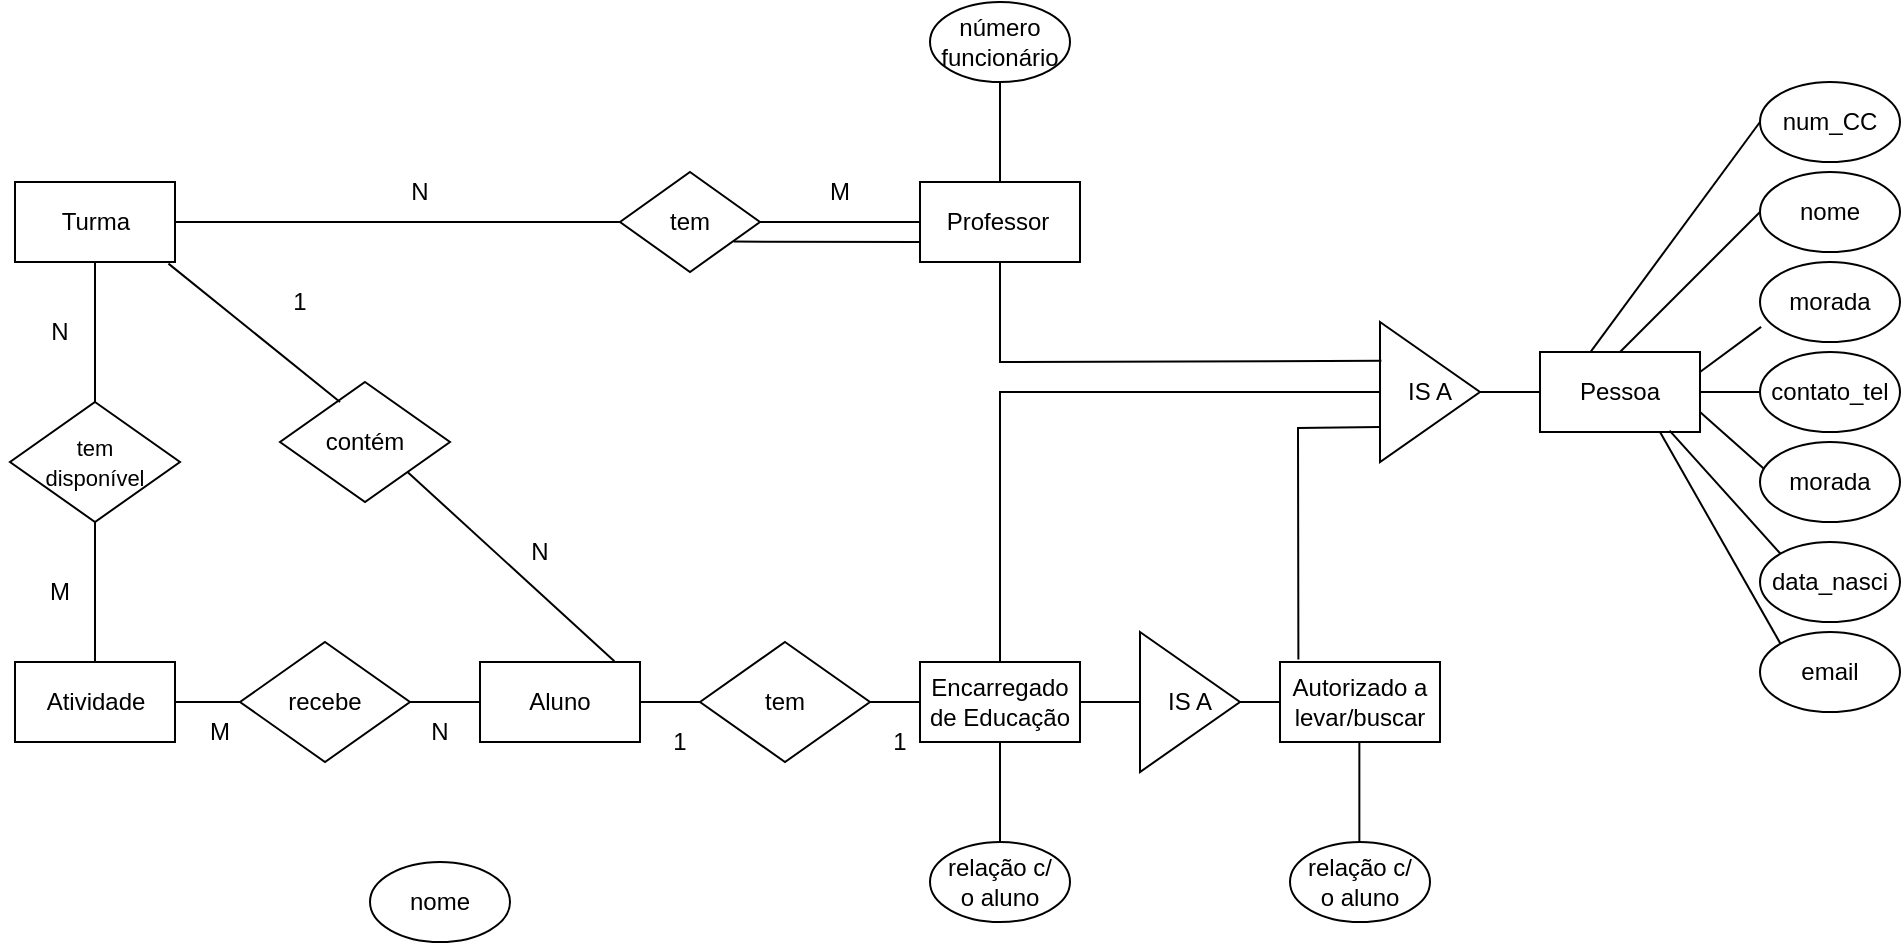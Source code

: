 <mxfile version="23.1.8" type="github">
  <diagram name="Página-1" id="zqDcufJNqj2IekqlWoUW">
    <mxGraphModel dx="830" dy="567" grid="1" gridSize="10" guides="1" tooltips="1" connect="1" arrows="1" fold="1" page="1" pageScale="1" pageWidth="1169" pageHeight="827" math="0" shadow="0">
      <root>
        <mxCell id="0" />
        <mxCell id="1" parent="0" />
        <mxCell id="k65Ih3bsVJZd8CG2GF2q-1" value="Professor&lt;span style=&quot;white-space: pre;&quot;&gt;&#x9;&lt;/span&gt;" style="rounded=0;whiteSpace=wrap;html=1;" vertex="1" parent="1">
          <mxGeometry x="590" y="380" width="80" height="40" as="geometry" />
        </mxCell>
        <mxCell id="k65Ih3bsVJZd8CG2GF2q-2" value="Turma" style="rounded=0;whiteSpace=wrap;html=1;" vertex="1" parent="1">
          <mxGeometry x="137.5" y="380" width="80" height="40" as="geometry" />
        </mxCell>
        <mxCell id="k65Ih3bsVJZd8CG2GF2q-3" value="tem" style="rhombus;whiteSpace=wrap;html=1;" vertex="1" parent="1">
          <mxGeometry x="440" y="375" width="70" height="50" as="geometry" />
        </mxCell>
        <mxCell id="k65Ih3bsVJZd8CG2GF2q-4" value="" style="endArrow=none;html=1;rounded=0;exitX=1;exitY=0.5;exitDx=0;exitDy=0;entryX=0;entryY=0.5;entryDx=0;entryDy=0;" edge="1" parent="1" source="k65Ih3bsVJZd8CG2GF2q-2" target="k65Ih3bsVJZd8CG2GF2q-3">
          <mxGeometry width="50" height="50" relative="1" as="geometry">
            <mxPoint x="460" y="540" as="sourcePoint" />
            <mxPoint x="510" y="490" as="targetPoint" />
          </mxGeometry>
        </mxCell>
        <mxCell id="k65Ih3bsVJZd8CG2GF2q-5" value="" style="endArrow=none;html=1;rounded=0;exitX=1;exitY=0.5;exitDx=0;exitDy=0;entryX=0;entryY=0.5;entryDx=0;entryDy=0;" edge="1" parent="1" source="k65Ih3bsVJZd8CG2GF2q-3" target="k65Ih3bsVJZd8CG2GF2q-1">
          <mxGeometry width="50" height="50" relative="1" as="geometry">
            <mxPoint x="460" y="540" as="sourcePoint" />
            <mxPoint x="510" y="490" as="targetPoint" />
          </mxGeometry>
        </mxCell>
        <mxCell id="k65Ih3bsVJZd8CG2GF2q-6" value="N" style="text;html=1;align=center;verticalAlign=middle;whiteSpace=wrap;rounded=0;" vertex="1" parent="1">
          <mxGeometry x="310" y="370" width="60" height="30" as="geometry" />
        </mxCell>
        <mxCell id="k65Ih3bsVJZd8CG2GF2q-7" value="M" style="text;html=1;align=center;verticalAlign=middle;whiteSpace=wrap;rounded=0;" vertex="1" parent="1">
          <mxGeometry x="520" y="370" width="60" height="30" as="geometry" />
        </mxCell>
        <mxCell id="k65Ih3bsVJZd8CG2GF2q-8" value="" style="endArrow=none;html=1;rounded=0;exitX=0.812;exitY=0.696;exitDx=0;exitDy=0;exitPerimeter=0;entryX=0;entryY=0.75;entryDx=0;entryDy=0;" edge="1" parent="1" source="k65Ih3bsVJZd8CG2GF2q-3" target="k65Ih3bsVJZd8CG2GF2q-1">
          <mxGeometry width="50" height="50" relative="1" as="geometry">
            <mxPoint x="530" y="470" as="sourcePoint" />
            <mxPoint x="580" y="420" as="targetPoint" />
          </mxGeometry>
        </mxCell>
        <mxCell id="k65Ih3bsVJZd8CG2GF2q-10" value="Atividade" style="rounded=0;whiteSpace=wrap;html=1;" vertex="1" parent="1">
          <mxGeometry x="137.5" y="620" width="80" height="40" as="geometry" />
        </mxCell>
        <mxCell id="k65Ih3bsVJZd8CG2GF2q-12" value="&lt;font style=&quot;font-size: 11px;&quot;&gt;tem &lt;br&gt;disponível&lt;/font&gt;" style="rhombus;whiteSpace=wrap;html=1;" vertex="1" parent="1">
          <mxGeometry x="135" y="490" width="85" height="60" as="geometry" />
        </mxCell>
        <mxCell id="k65Ih3bsVJZd8CG2GF2q-13" value="" style="endArrow=none;html=1;rounded=0;entryX=0.5;entryY=1;entryDx=0;entryDy=0;exitX=0.5;exitY=0;exitDx=0;exitDy=0;" edge="1" parent="1" source="k65Ih3bsVJZd8CG2GF2q-12" target="k65Ih3bsVJZd8CG2GF2q-2">
          <mxGeometry width="50" height="50" relative="1" as="geometry">
            <mxPoint x="365" y="500" as="sourcePoint" />
            <mxPoint x="415" y="450" as="targetPoint" />
          </mxGeometry>
        </mxCell>
        <mxCell id="k65Ih3bsVJZd8CG2GF2q-14" value="" style="endArrow=none;html=1;rounded=0;entryX=0.5;entryY=1;entryDx=0;entryDy=0;exitX=0.5;exitY=0;exitDx=0;exitDy=0;" edge="1" parent="1" source="k65Ih3bsVJZd8CG2GF2q-10" target="k65Ih3bsVJZd8CG2GF2q-12">
          <mxGeometry width="50" height="50" relative="1" as="geometry">
            <mxPoint x="345" y="590" as="sourcePoint" />
            <mxPoint x="395" y="540" as="targetPoint" />
          </mxGeometry>
        </mxCell>
        <mxCell id="k65Ih3bsVJZd8CG2GF2q-15" value="Encarregado&lt;br&gt;de Educação" style="rounded=0;whiteSpace=wrap;html=1;" vertex="1" parent="1">
          <mxGeometry x="590" y="620" width="80" height="40" as="geometry" />
        </mxCell>
        <mxCell id="k65Ih3bsVJZd8CG2GF2q-30" value="N" style="text;html=1;align=center;verticalAlign=middle;whiteSpace=wrap;rounded=0;" vertex="1" parent="1">
          <mxGeometry x="130" y="440" width="60" height="30" as="geometry" />
        </mxCell>
        <mxCell id="k65Ih3bsVJZd8CG2GF2q-38" value="M" style="text;html=1;align=center;verticalAlign=middle;whiteSpace=wrap;rounded=0;" vertex="1" parent="1">
          <mxGeometry x="130" y="570" width="60" height="30" as="geometry" />
        </mxCell>
        <mxCell id="k65Ih3bsVJZd8CG2GF2q-52" value="1" style="text;html=1;align=center;verticalAlign=middle;whiteSpace=wrap;rounded=0;" vertex="1" parent="1">
          <mxGeometry x="250" y="425" width="60" height="30" as="geometry" />
        </mxCell>
        <mxCell id="k65Ih3bsVJZd8CG2GF2q-71" value="Aluno" style="rounded=0;whiteSpace=wrap;html=1;" vertex="1" parent="1">
          <mxGeometry x="370" y="620" width="80" height="40" as="geometry" />
        </mxCell>
        <mxCell id="k65Ih3bsVJZd8CG2GF2q-75" value="recebe" style="rhombus;whiteSpace=wrap;html=1;" vertex="1" parent="1">
          <mxGeometry x="250" y="610" width="85" height="60" as="geometry" />
        </mxCell>
        <mxCell id="k65Ih3bsVJZd8CG2GF2q-76" value="" style="endArrow=none;html=1;rounded=0;exitX=1;exitY=0.5;exitDx=0;exitDy=0;entryX=0;entryY=0.5;entryDx=0;entryDy=0;" edge="1" parent="1" source="k65Ih3bsVJZd8CG2GF2q-10" target="k65Ih3bsVJZd8CG2GF2q-75">
          <mxGeometry width="50" height="50" relative="1" as="geometry">
            <mxPoint x="240" y="560" as="sourcePoint" />
            <mxPoint x="450" y="455" as="targetPoint" />
          </mxGeometry>
        </mxCell>
        <mxCell id="k65Ih3bsVJZd8CG2GF2q-77" value="" style="endArrow=none;html=1;rounded=0;exitX=1;exitY=0.5;exitDx=0;exitDy=0;entryX=0;entryY=0.5;entryDx=0;entryDy=0;" edge="1" parent="1" source="k65Ih3bsVJZd8CG2GF2q-75" target="k65Ih3bsVJZd8CG2GF2q-71">
          <mxGeometry width="50" height="50" relative="1" as="geometry">
            <mxPoint x="450" y="450" as="sourcePoint" />
            <mxPoint x="500" y="400" as="targetPoint" />
          </mxGeometry>
        </mxCell>
        <mxCell id="k65Ih3bsVJZd8CG2GF2q-79" value="contém" style="rhombus;whiteSpace=wrap;html=1;" vertex="1" parent="1">
          <mxGeometry x="270" y="480" width="85" height="60" as="geometry" />
        </mxCell>
        <mxCell id="k65Ih3bsVJZd8CG2GF2q-80" value="" style="endArrow=none;html=1;rounded=0;exitX=0.959;exitY=1.02;exitDx=0;exitDy=0;exitPerimeter=0;" edge="1" parent="1" source="k65Ih3bsVJZd8CG2GF2q-2">
          <mxGeometry width="50" height="50" relative="1" as="geometry">
            <mxPoint x="450" y="440" as="sourcePoint" />
            <mxPoint x="300" y="490" as="targetPoint" />
          </mxGeometry>
        </mxCell>
        <mxCell id="k65Ih3bsVJZd8CG2GF2q-81" value="" style="endArrow=none;html=1;rounded=0;exitX=1;exitY=1;exitDx=0;exitDy=0;entryX=0.84;entryY=-0.01;entryDx=0;entryDy=0;entryPerimeter=0;" edge="1" parent="1" source="k65Ih3bsVJZd8CG2GF2q-79" target="k65Ih3bsVJZd8CG2GF2q-71">
          <mxGeometry width="50" height="50" relative="1" as="geometry">
            <mxPoint x="343.5" y="540" as="sourcePoint" />
            <mxPoint x="430" y="610" as="targetPoint" />
          </mxGeometry>
        </mxCell>
        <mxCell id="k65Ih3bsVJZd8CG2GF2q-82" value="M" style="text;html=1;align=center;verticalAlign=middle;whiteSpace=wrap;rounded=0;" vertex="1" parent="1">
          <mxGeometry x="210" y="640" width="60" height="30" as="geometry" />
        </mxCell>
        <mxCell id="k65Ih3bsVJZd8CG2GF2q-84" value="N" style="text;html=1;align=center;verticalAlign=middle;whiteSpace=wrap;rounded=0;" vertex="1" parent="1">
          <mxGeometry x="320" y="640" width="60" height="30" as="geometry" />
        </mxCell>
        <mxCell id="k65Ih3bsVJZd8CG2GF2q-85" value="tem" style="rhombus;whiteSpace=wrap;html=1;" vertex="1" parent="1">
          <mxGeometry x="480" y="610" width="85" height="60" as="geometry" />
        </mxCell>
        <mxCell id="k65Ih3bsVJZd8CG2GF2q-86" value="" style="endArrow=none;html=1;rounded=0;exitX=1;exitY=0.5;exitDx=0;exitDy=0;entryX=0;entryY=0.5;entryDx=0;entryDy=0;" edge="1" parent="1" source="k65Ih3bsVJZd8CG2GF2q-71" target="k65Ih3bsVJZd8CG2GF2q-85">
          <mxGeometry width="50" height="50" relative="1" as="geometry">
            <mxPoint x="490" y="590" as="sourcePoint" />
            <mxPoint x="540" y="540" as="targetPoint" />
          </mxGeometry>
        </mxCell>
        <mxCell id="k65Ih3bsVJZd8CG2GF2q-87" value="" style="endArrow=none;html=1;rounded=0;exitX=1;exitY=0.5;exitDx=0;exitDy=0;entryX=0;entryY=0.5;entryDx=0;entryDy=0;" edge="1" parent="1" source="k65Ih3bsVJZd8CG2GF2q-85" target="k65Ih3bsVJZd8CG2GF2q-15">
          <mxGeometry width="50" height="50" relative="1" as="geometry">
            <mxPoint x="490" y="590" as="sourcePoint" />
            <mxPoint x="540" y="540" as="targetPoint" />
          </mxGeometry>
        </mxCell>
        <mxCell id="k65Ih3bsVJZd8CG2GF2q-88" value="Autorizado a levar/buscar" style="rounded=0;whiteSpace=wrap;html=1;" vertex="1" parent="1">
          <mxGeometry x="770" y="620" width="80" height="40" as="geometry" />
        </mxCell>
        <mxCell id="k65Ih3bsVJZd8CG2GF2q-89" value="IS A" style="triangle;whiteSpace=wrap;html=1;" vertex="1" parent="1">
          <mxGeometry x="700" y="605" width="50" height="70" as="geometry" />
        </mxCell>
        <mxCell id="k65Ih3bsVJZd8CG2GF2q-90" value="" style="endArrow=none;html=1;rounded=0;exitX=1;exitY=0.5;exitDx=0;exitDy=0;entryX=0;entryY=0.5;entryDx=0;entryDy=0;" edge="1" parent="1" source="k65Ih3bsVJZd8CG2GF2q-15" target="k65Ih3bsVJZd8CG2GF2q-89">
          <mxGeometry width="50" height="50" relative="1" as="geometry">
            <mxPoint x="640" y="580" as="sourcePoint" />
            <mxPoint x="690" y="530" as="targetPoint" />
          </mxGeometry>
        </mxCell>
        <mxCell id="k65Ih3bsVJZd8CG2GF2q-91" value="" style="endArrow=none;html=1;rounded=0;exitX=1;exitY=0.5;exitDx=0;exitDy=0;entryX=0;entryY=0.5;entryDx=0;entryDy=0;" edge="1" parent="1" source="k65Ih3bsVJZd8CG2GF2q-89" target="k65Ih3bsVJZd8CG2GF2q-88">
          <mxGeometry width="50" height="50" relative="1" as="geometry">
            <mxPoint x="640" y="580" as="sourcePoint" />
            <mxPoint x="690" y="530" as="targetPoint" />
          </mxGeometry>
        </mxCell>
        <mxCell id="k65Ih3bsVJZd8CG2GF2q-92" value="IS A" style="triangle;whiteSpace=wrap;html=1;" vertex="1" parent="1">
          <mxGeometry x="820" y="450" width="50" height="70" as="geometry" />
        </mxCell>
        <mxCell id="k65Ih3bsVJZd8CG2GF2q-93" value="Pessoa" style="rounded=0;whiteSpace=wrap;html=1;" vertex="1" parent="1">
          <mxGeometry x="900" y="465" width="80" height="40" as="geometry" />
        </mxCell>
        <mxCell id="k65Ih3bsVJZd8CG2GF2q-95" value="" style="endArrow=none;html=1;rounded=0;entryX=0;entryY=0.5;entryDx=0;entryDy=0;exitX=1;exitY=0.5;exitDx=0;exitDy=0;" edge="1" parent="1" source="k65Ih3bsVJZd8CG2GF2q-92" target="k65Ih3bsVJZd8CG2GF2q-93">
          <mxGeometry width="50" height="50" relative="1" as="geometry">
            <mxPoint x="740" y="560" as="sourcePoint" />
            <mxPoint x="790" y="510" as="targetPoint" />
          </mxGeometry>
        </mxCell>
        <mxCell id="k65Ih3bsVJZd8CG2GF2q-96" value="" style="endArrow=none;html=1;rounded=0;entryX=0.5;entryY=1;entryDx=0;entryDy=0;exitX=0.014;exitY=0.277;exitDx=0;exitDy=0;exitPerimeter=0;" edge="1" parent="1" source="k65Ih3bsVJZd8CG2GF2q-92" target="k65Ih3bsVJZd8CG2GF2q-1">
          <mxGeometry width="50" height="50" relative="1" as="geometry">
            <mxPoint x="680" y="580" as="sourcePoint" />
            <mxPoint x="730" y="530" as="targetPoint" />
            <Array as="points">
              <mxPoint x="630" y="470" />
            </Array>
          </mxGeometry>
        </mxCell>
        <mxCell id="k65Ih3bsVJZd8CG2GF2q-97" value="" style="endArrow=none;html=1;rounded=0;exitX=0.5;exitY=0;exitDx=0;exitDy=0;entryX=0;entryY=0.5;entryDx=0;entryDy=0;" edge="1" parent="1" source="k65Ih3bsVJZd8CG2GF2q-15" target="k65Ih3bsVJZd8CG2GF2q-92">
          <mxGeometry width="50" height="50" relative="1" as="geometry">
            <mxPoint x="760" y="540" as="sourcePoint" />
            <mxPoint x="810" y="490" as="targetPoint" />
            <Array as="points">
              <mxPoint x="630" y="485" />
            </Array>
          </mxGeometry>
        </mxCell>
        <mxCell id="k65Ih3bsVJZd8CG2GF2q-98" value="" style="endArrow=none;html=1;rounded=0;exitX=0.115;exitY=-0.032;exitDx=0;exitDy=0;exitPerimeter=0;entryX=0;entryY=0.75;entryDx=0;entryDy=0;" edge="1" parent="1" source="k65Ih3bsVJZd8CG2GF2q-88" target="k65Ih3bsVJZd8CG2GF2q-92">
          <mxGeometry width="50" height="50" relative="1" as="geometry">
            <mxPoint x="760" y="540" as="sourcePoint" />
            <mxPoint x="800" y="520" as="targetPoint" />
            <Array as="points">
              <mxPoint x="779" y="503" />
            </Array>
          </mxGeometry>
        </mxCell>
        <mxCell id="k65Ih3bsVJZd8CG2GF2q-99" value="1" style="text;html=1;align=center;verticalAlign=middle;whiteSpace=wrap;rounded=0;" vertex="1" parent="1">
          <mxGeometry x="550" y="645" width="60" height="30" as="geometry" />
        </mxCell>
        <mxCell id="k65Ih3bsVJZd8CG2GF2q-100" value="1" style="text;html=1;align=center;verticalAlign=middle;whiteSpace=wrap;rounded=0;" vertex="1" parent="1">
          <mxGeometry x="440" y="645" width="60" height="30" as="geometry" />
        </mxCell>
        <mxCell id="k65Ih3bsVJZd8CG2GF2q-101" value="N" style="text;html=1;align=center;verticalAlign=middle;whiteSpace=wrap;rounded=0;" vertex="1" parent="1">
          <mxGeometry x="370" y="550" width="60" height="30" as="geometry" />
        </mxCell>
        <mxCell id="k65Ih3bsVJZd8CG2GF2q-102" value="num_CC" style="ellipse;whiteSpace=wrap;html=1;" vertex="1" parent="1">
          <mxGeometry x="1010" y="330" width="70" height="40" as="geometry" />
        </mxCell>
        <mxCell id="k65Ih3bsVJZd8CG2GF2q-103" value="nome" style="ellipse;whiteSpace=wrap;html=1;" vertex="1" parent="1">
          <mxGeometry x="1010" y="375" width="70" height="40" as="geometry" />
        </mxCell>
        <mxCell id="k65Ih3bsVJZd8CG2GF2q-104" value="morada" style="ellipse;whiteSpace=wrap;html=1;" vertex="1" parent="1">
          <mxGeometry x="1010" y="420" width="70" height="40" as="geometry" />
        </mxCell>
        <mxCell id="k65Ih3bsVJZd8CG2GF2q-105" value="contato_tel" style="ellipse;whiteSpace=wrap;html=1;" vertex="1" parent="1">
          <mxGeometry x="1010" y="465" width="70" height="40" as="geometry" />
        </mxCell>
        <mxCell id="k65Ih3bsVJZd8CG2GF2q-106" value="data_nasci" style="ellipse;whiteSpace=wrap;html=1;" vertex="1" parent="1">
          <mxGeometry x="1010" y="560" width="70" height="40" as="geometry" />
        </mxCell>
        <mxCell id="k65Ih3bsVJZd8CG2GF2q-107" value="morada" style="ellipse;whiteSpace=wrap;html=1;" vertex="1" parent="1">
          <mxGeometry x="1010" y="510" width="70" height="40" as="geometry" />
        </mxCell>
        <mxCell id="k65Ih3bsVJZd8CG2GF2q-108" value="email" style="ellipse;whiteSpace=wrap;html=1;" vertex="1" parent="1">
          <mxGeometry x="1010" y="605" width="70" height="40" as="geometry" />
        </mxCell>
        <mxCell id="k65Ih3bsVJZd8CG2GF2q-109" value="" style="endArrow=none;html=1;rounded=0;entryX=0;entryY=0.5;entryDx=0;entryDy=0;exitX=0.314;exitY=0.004;exitDx=0;exitDy=0;exitPerimeter=0;" edge="1" parent="1" source="k65Ih3bsVJZd8CG2GF2q-93" target="k65Ih3bsVJZd8CG2GF2q-102">
          <mxGeometry width="50" height="50" relative="1" as="geometry">
            <mxPoint x="950" y="410" as="sourcePoint" />
            <mxPoint x="1000" y="360" as="targetPoint" />
          </mxGeometry>
        </mxCell>
        <mxCell id="k65Ih3bsVJZd8CG2GF2q-110" value="" style="endArrow=none;html=1;rounded=0;entryX=0;entryY=0.5;entryDx=0;entryDy=0;exitX=0.5;exitY=0;exitDx=0;exitDy=0;" edge="1" parent="1" source="k65Ih3bsVJZd8CG2GF2q-93" target="k65Ih3bsVJZd8CG2GF2q-103">
          <mxGeometry width="50" height="50" relative="1" as="geometry">
            <mxPoint x="950" y="465" as="sourcePoint" />
            <mxPoint x="1035" y="350" as="targetPoint" />
          </mxGeometry>
        </mxCell>
        <mxCell id="k65Ih3bsVJZd8CG2GF2q-111" value="" style="endArrow=none;html=1;rounded=0;entryX=0.008;entryY=0.811;entryDx=0;entryDy=0;exitX=1;exitY=0.25;exitDx=0;exitDy=0;entryPerimeter=0;" edge="1" parent="1" source="k65Ih3bsVJZd8CG2GF2q-93" target="k65Ih3bsVJZd8CG2GF2q-104">
          <mxGeometry width="50" height="50" relative="1" as="geometry">
            <mxPoint x="950" y="475" as="sourcePoint" />
            <mxPoint x="1020" y="410" as="targetPoint" />
          </mxGeometry>
        </mxCell>
        <mxCell id="k65Ih3bsVJZd8CG2GF2q-112" value="" style="endArrow=none;html=1;rounded=0;entryX=0;entryY=0.5;entryDx=0;entryDy=0;exitX=1;exitY=0.5;exitDx=0;exitDy=0;" edge="1" parent="1" source="k65Ih3bsVJZd8CG2GF2q-93" target="k65Ih3bsVJZd8CG2GF2q-105">
          <mxGeometry width="50" height="50" relative="1" as="geometry">
            <mxPoint x="990" y="485" as="sourcePoint" />
            <mxPoint x="1020" y="460" as="targetPoint" />
          </mxGeometry>
        </mxCell>
        <mxCell id="k65Ih3bsVJZd8CG2GF2q-113" value="" style="endArrow=none;html=1;rounded=0;entryX=0.026;entryY=0.33;entryDx=0;entryDy=0;exitX=1;exitY=0.75;exitDx=0;exitDy=0;entryPerimeter=0;" edge="1" parent="1" source="k65Ih3bsVJZd8CG2GF2q-93" target="k65Ih3bsVJZd8CG2GF2q-107">
          <mxGeometry width="50" height="50" relative="1" as="geometry">
            <mxPoint x="990" y="495" as="sourcePoint" />
            <mxPoint x="1020" y="495" as="targetPoint" />
          </mxGeometry>
        </mxCell>
        <mxCell id="k65Ih3bsVJZd8CG2GF2q-114" value="" style="endArrow=none;html=1;rounded=0;entryX=0;entryY=0;entryDx=0;entryDy=0;exitX=0.81;exitY=0.982;exitDx=0;exitDy=0;exitPerimeter=0;" edge="1" parent="1" source="k65Ih3bsVJZd8CG2GF2q-93" target="k65Ih3bsVJZd8CG2GF2q-106">
          <mxGeometry width="50" height="50" relative="1" as="geometry">
            <mxPoint x="990" y="505" as="sourcePoint" />
            <mxPoint x="1022" y="533" as="targetPoint" />
          </mxGeometry>
        </mxCell>
        <mxCell id="k65Ih3bsVJZd8CG2GF2q-115" value="" style="endArrow=none;html=1;rounded=0;exitX=0.75;exitY=1;exitDx=0;exitDy=0;entryX=0;entryY=0;entryDx=0;entryDy=0;" edge="1" parent="1" source="k65Ih3bsVJZd8CG2GF2q-93" target="k65Ih3bsVJZd8CG2GF2q-108">
          <mxGeometry width="50" height="50" relative="1" as="geometry">
            <mxPoint x="955" y="518" as="sourcePoint" />
            <mxPoint x="1000" y="620" as="targetPoint" />
          </mxGeometry>
        </mxCell>
        <mxCell id="k65Ih3bsVJZd8CG2GF2q-116" value="número funcionário" style="ellipse;whiteSpace=wrap;html=1;" vertex="1" parent="1">
          <mxGeometry x="595" y="290" width="70" height="40" as="geometry" />
        </mxCell>
        <mxCell id="k65Ih3bsVJZd8CG2GF2q-117" value="" style="endArrow=none;html=1;rounded=0;entryX=0.5;entryY=1;entryDx=0;entryDy=0;exitX=0.5;exitY=0;exitDx=0;exitDy=0;" edge="1" parent="1" source="k65Ih3bsVJZd8CG2GF2q-1" target="k65Ih3bsVJZd8CG2GF2q-116">
          <mxGeometry width="50" height="50" relative="1" as="geometry">
            <mxPoint x="680" y="480" as="sourcePoint" />
            <mxPoint x="730" y="430" as="targetPoint" />
          </mxGeometry>
        </mxCell>
        <mxCell id="k65Ih3bsVJZd8CG2GF2q-118" value="relação c/ &lt;br&gt;o aluno" style="ellipse;whiteSpace=wrap;html=1;" vertex="1" parent="1">
          <mxGeometry x="595" y="710" width="70" height="40" as="geometry" />
        </mxCell>
        <mxCell id="k65Ih3bsVJZd8CG2GF2q-119" value="relação c/ &lt;br&gt;o aluno" style="ellipse;whiteSpace=wrap;html=1;" vertex="1" parent="1">
          <mxGeometry x="775" y="710" width="70" height="40" as="geometry" />
        </mxCell>
        <mxCell id="k65Ih3bsVJZd8CG2GF2q-123" value="" style="endArrow=none;html=1;rounded=0;entryX=0.5;entryY=1;entryDx=0;entryDy=0;" edge="1" parent="1" source="k65Ih3bsVJZd8CG2GF2q-118" target="k65Ih3bsVJZd8CG2GF2q-15">
          <mxGeometry width="50" height="50" relative="1" as="geometry">
            <mxPoint x="650" y="750" as="sourcePoint" />
            <mxPoint x="700" y="700" as="targetPoint" />
          </mxGeometry>
        </mxCell>
        <mxCell id="k65Ih3bsVJZd8CG2GF2q-124" value="" style="endArrow=none;html=1;rounded=0;entryX=0.5;entryY=1;entryDx=0;entryDy=0;" edge="1" parent="1">
          <mxGeometry width="50" height="50" relative="1" as="geometry">
            <mxPoint x="809.68" y="710" as="sourcePoint" />
            <mxPoint x="809.68" y="660" as="targetPoint" />
          </mxGeometry>
        </mxCell>
        <mxCell id="k65Ih3bsVJZd8CG2GF2q-125" value="nome" style="ellipse;whiteSpace=wrap;html=1;" vertex="1" parent="1">
          <mxGeometry x="315" y="720" width="70" height="40" as="geometry" />
        </mxCell>
      </root>
    </mxGraphModel>
  </diagram>
</mxfile>
